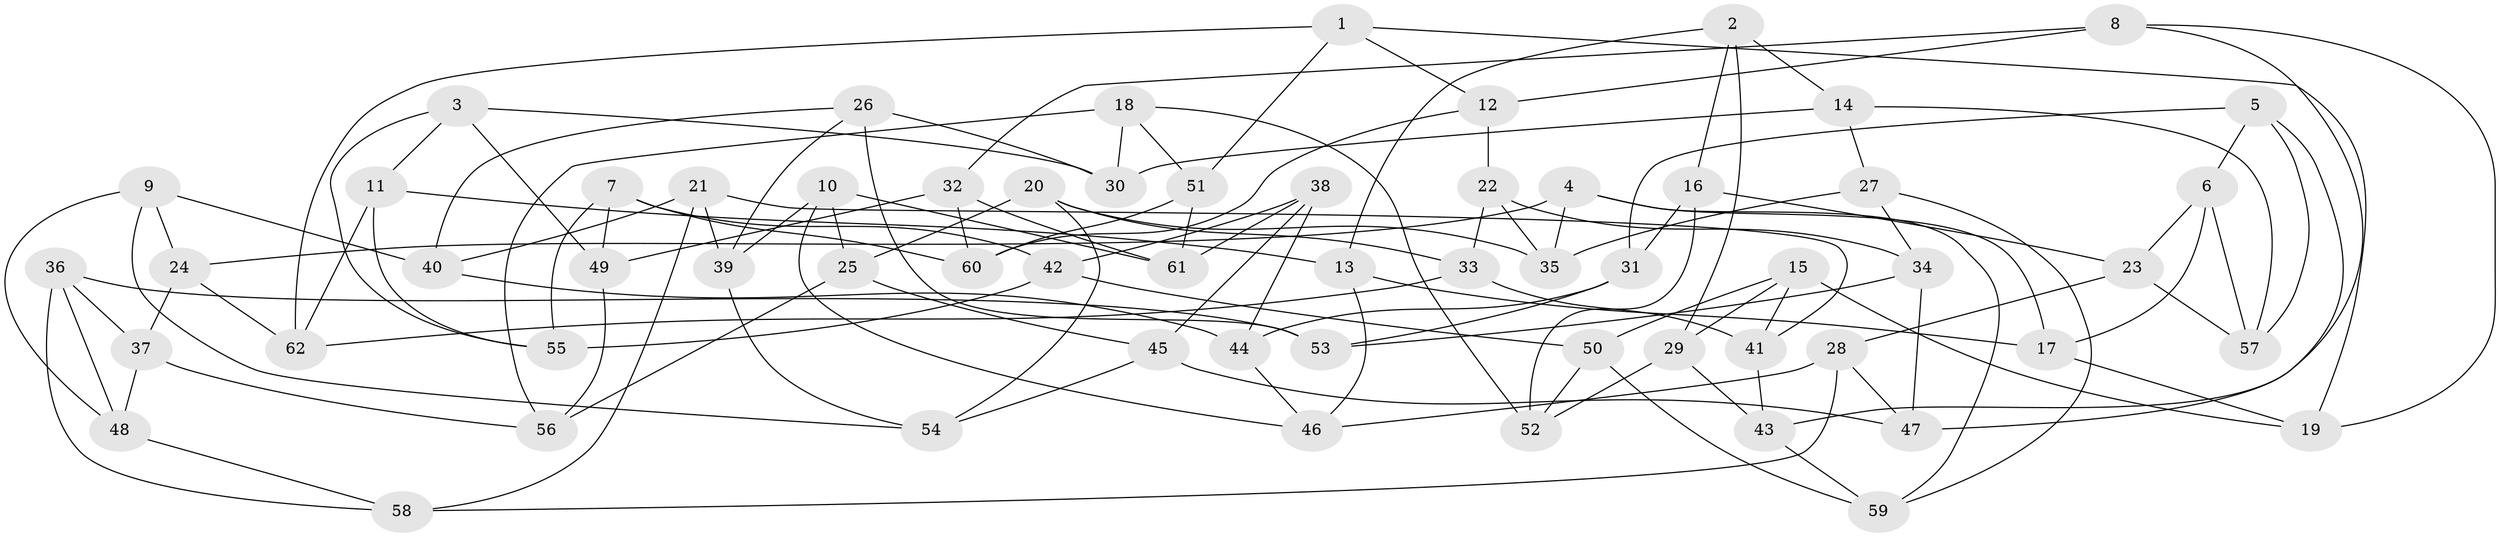 // coarse degree distribution, {6: 0.5428571428571428, 5: 0.14285714285714285, 4: 0.2857142857142857, 3: 0.02857142857142857}
// Generated by graph-tools (version 1.1) at 2025/24/03/03/25 07:24:23]
// undirected, 62 vertices, 124 edges
graph export_dot {
graph [start="1"]
  node [color=gray90,style=filled];
  1;
  2;
  3;
  4;
  5;
  6;
  7;
  8;
  9;
  10;
  11;
  12;
  13;
  14;
  15;
  16;
  17;
  18;
  19;
  20;
  21;
  22;
  23;
  24;
  25;
  26;
  27;
  28;
  29;
  30;
  31;
  32;
  33;
  34;
  35;
  36;
  37;
  38;
  39;
  40;
  41;
  42;
  43;
  44;
  45;
  46;
  47;
  48;
  49;
  50;
  51;
  52;
  53;
  54;
  55;
  56;
  57;
  58;
  59;
  60;
  61;
  62;
  1 -- 51;
  1 -- 19;
  1 -- 62;
  1 -- 12;
  2 -- 13;
  2 -- 14;
  2 -- 16;
  2 -- 29;
  3 -- 49;
  3 -- 55;
  3 -- 11;
  3 -- 30;
  4 -- 17;
  4 -- 35;
  4 -- 59;
  4 -- 24;
  5 -- 31;
  5 -- 6;
  5 -- 47;
  5 -- 57;
  6 -- 23;
  6 -- 57;
  6 -- 17;
  7 -- 49;
  7 -- 60;
  7 -- 42;
  7 -- 55;
  8 -- 19;
  8 -- 32;
  8 -- 43;
  8 -- 12;
  9 -- 48;
  9 -- 24;
  9 -- 40;
  9 -- 54;
  10 -- 61;
  10 -- 46;
  10 -- 25;
  10 -- 39;
  11 -- 62;
  11 -- 13;
  11 -- 55;
  12 -- 60;
  12 -- 22;
  13 -- 46;
  13 -- 17;
  14 -- 30;
  14 -- 27;
  14 -- 57;
  15 -- 19;
  15 -- 50;
  15 -- 29;
  15 -- 41;
  16 -- 23;
  16 -- 31;
  16 -- 52;
  17 -- 19;
  18 -- 30;
  18 -- 52;
  18 -- 51;
  18 -- 56;
  20 -- 54;
  20 -- 33;
  20 -- 35;
  20 -- 25;
  21 -- 40;
  21 -- 58;
  21 -- 41;
  21 -- 39;
  22 -- 35;
  22 -- 34;
  22 -- 33;
  23 -- 28;
  23 -- 57;
  24 -- 37;
  24 -- 62;
  25 -- 45;
  25 -- 56;
  26 -- 30;
  26 -- 40;
  26 -- 39;
  26 -- 53;
  27 -- 34;
  27 -- 59;
  27 -- 35;
  28 -- 47;
  28 -- 58;
  28 -- 46;
  29 -- 52;
  29 -- 43;
  31 -- 44;
  31 -- 53;
  32 -- 60;
  32 -- 61;
  32 -- 49;
  33 -- 62;
  33 -- 41;
  34 -- 53;
  34 -- 47;
  36 -- 53;
  36 -- 37;
  36 -- 58;
  36 -- 48;
  37 -- 48;
  37 -- 56;
  38 -- 44;
  38 -- 61;
  38 -- 45;
  38 -- 42;
  39 -- 54;
  40 -- 44;
  41 -- 43;
  42 -- 50;
  42 -- 55;
  43 -- 59;
  44 -- 46;
  45 -- 47;
  45 -- 54;
  48 -- 58;
  49 -- 56;
  50 -- 59;
  50 -- 52;
  51 -- 61;
  51 -- 60;
}
